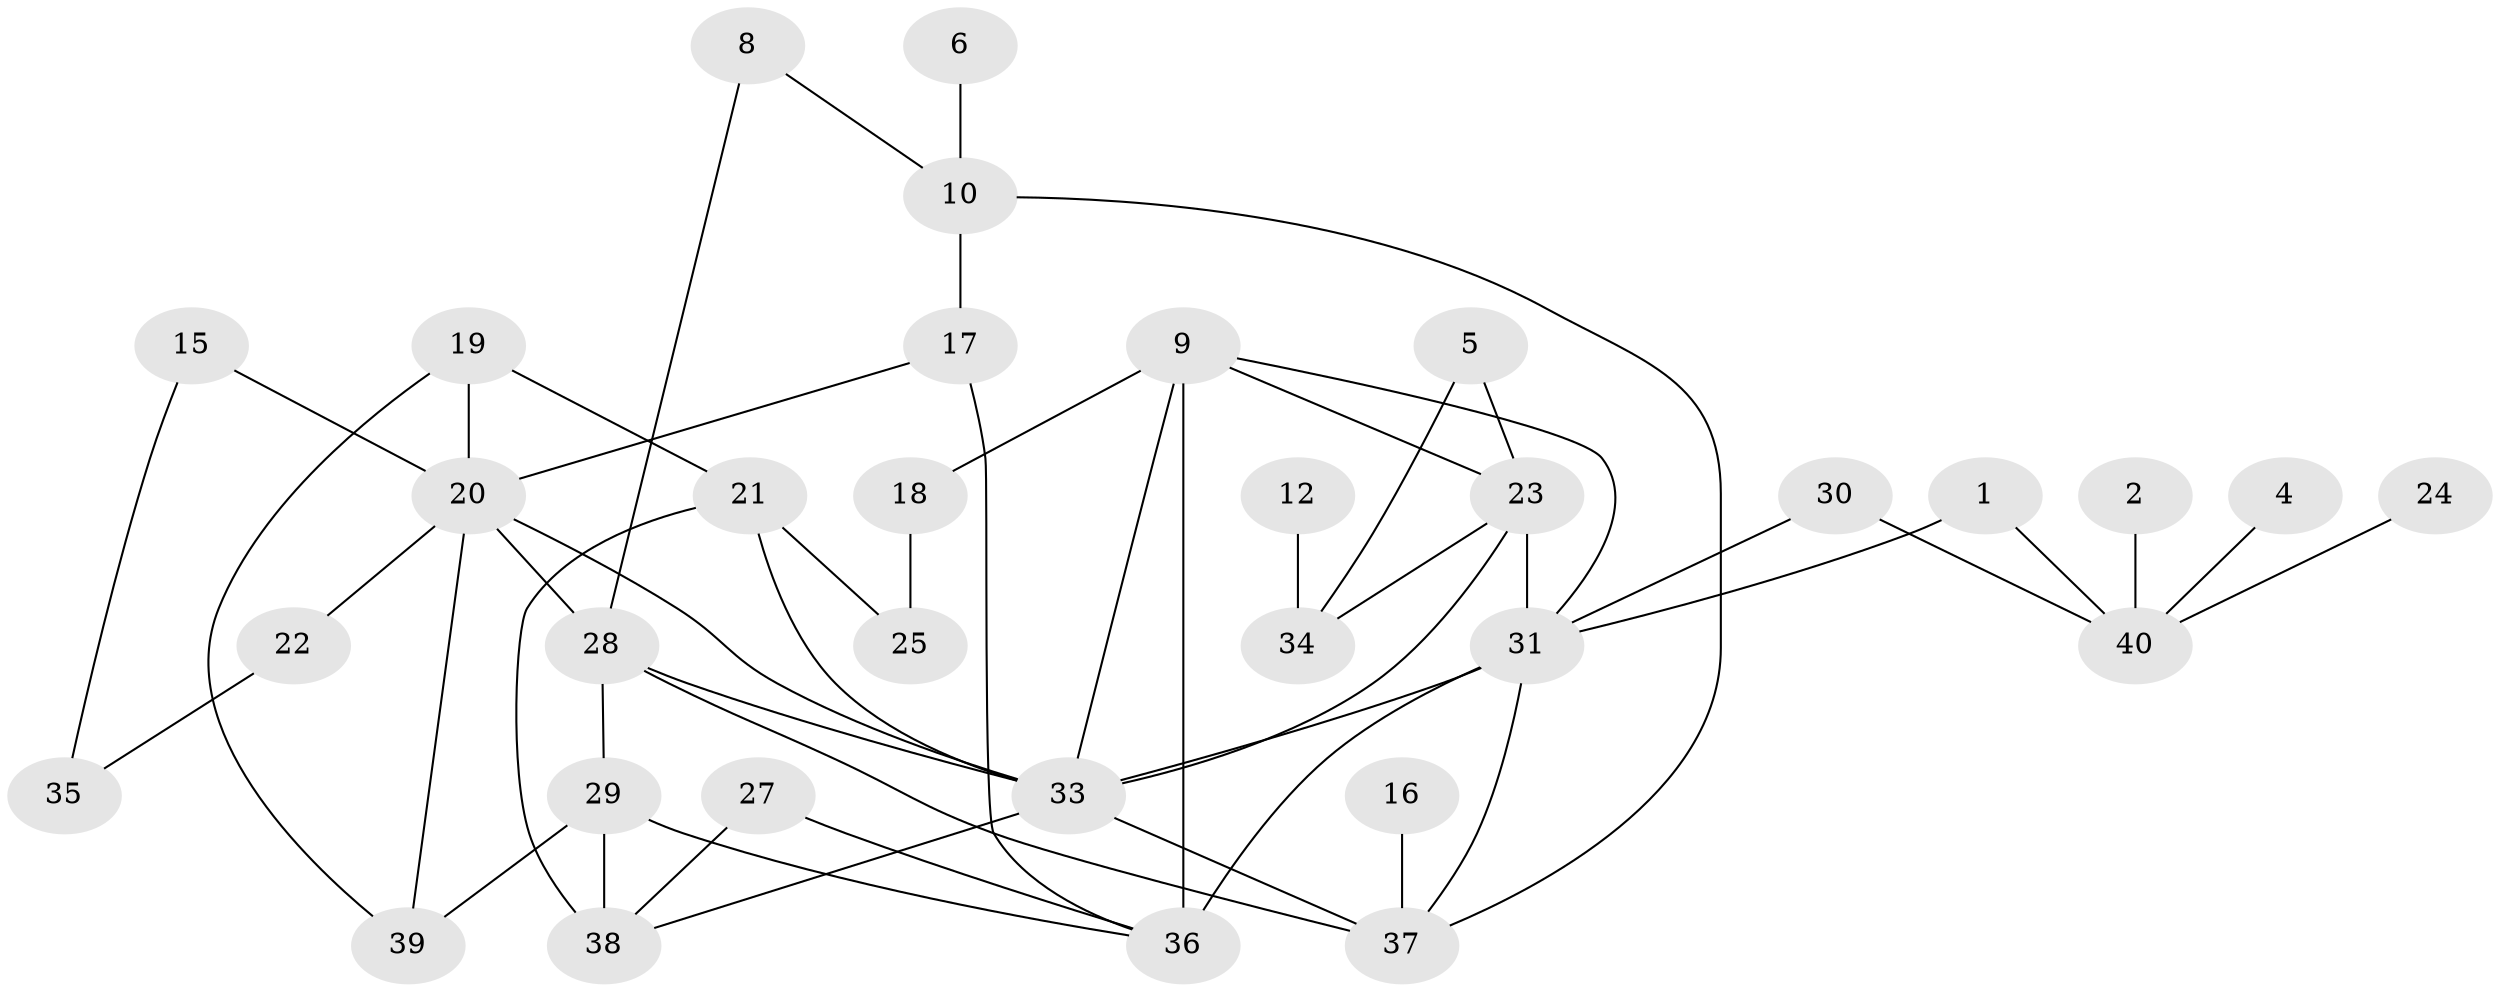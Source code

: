 // original degree distribution, {3: 0.1875, 2: 0.3625, 1: 0.1375, 0: 0.0875, 5: 0.0375, 4: 0.15, 6: 0.025, 7: 0.0125}
// Generated by graph-tools (version 1.1) at 2025/00/03/09/25 03:00:44]
// undirected, 33 vertices, 53 edges
graph export_dot {
graph [start="1"]
  node [color=gray90,style=filled];
  1;
  2;
  4;
  5;
  6;
  8;
  9;
  10;
  12;
  15;
  16;
  17;
  18;
  19;
  20;
  21;
  22;
  23;
  24;
  25;
  27;
  28;
  29;
  30;
  31;
  33;
  34;
  35;
  36;
  37;
  38;
  39;
  40;
  1 -- 31 [weight=1.0];
  1 -- 40 [weight=1.0];
  2 -- 40 [weight=1.0];
  4 -- 40 [weight=1.0];
  5 -- 23 [weight=1.0];
  5 -- 34 [weight=1.0];
  6 -- 10 [weight=1.0];
  8 -- 10 [weight=1.0];
  8 -- 28 [weight=1.0];
  9 -- 18 [weight=1.0];
  9 -- 23 [weight=1.0];
  9 -- 31 [weight=1.0];
  9 -- 33 [weight=2.0];
  9 -- 36 [weight=2.0];
  10 -- 17 [weight=1.0];
  10 -- 37 [weight=1.0];
  12 -- 34 [weight=1.0];
  15 -- 20 [weight=1.0];
  15 -- 35 [weight=1.0];
  16 -- 37 [weight=1.0];
  17 -- 20 [weight=1.0];
  17 -- 36 [weight=1.0];
  18 -- 25 [weight=1.0];
  19 -- 20 [weight=1.0];
  19 -- 21 [weight=1.0];
  19 -- 39 [weight=1.0];
  20 -- 22 [weight=1.0];
  20 -- 28 [weight=1.0];
  20 -- 33 [weight=1.0];
  20 -- 39 [weight=1.0];
  21 -- 25 [weight=1.0];
  21 -- 33 [weight=1.0];
  21 -- 38 [weight=1.0];
  22 -- 35 [weight=1.0];
  23 -- 31 [weight=1.0];
  23 -- 33 [weight=1.0];
  23 -- 34 [weight=1.0];
  24 -- 40 [weight=1.0];
  27 -- 36 [weight=1.0];
  27 -- 38 [weight=1.0];
  28 -- 29 [weight=1.0];
  28 -- 33 [weight=1.0];
  28 -- 37 [weight=1.0];
  29 -- 36 [weight=1.0];
  29 -- 38 [weight=2.0];
  29 -- 39 [weight=1.0];
  30 -- 31 [weight=1.0];
  30 -- 40 [weight=1.0];
  31 -- 33 [weight=1.0];
  31 -- 36 [weight=2.0];
  31 -- 37 [weight=1.0];
  33 -- 37 [weight=1.0];
  33 -- 38 [weight=1.0];
}
